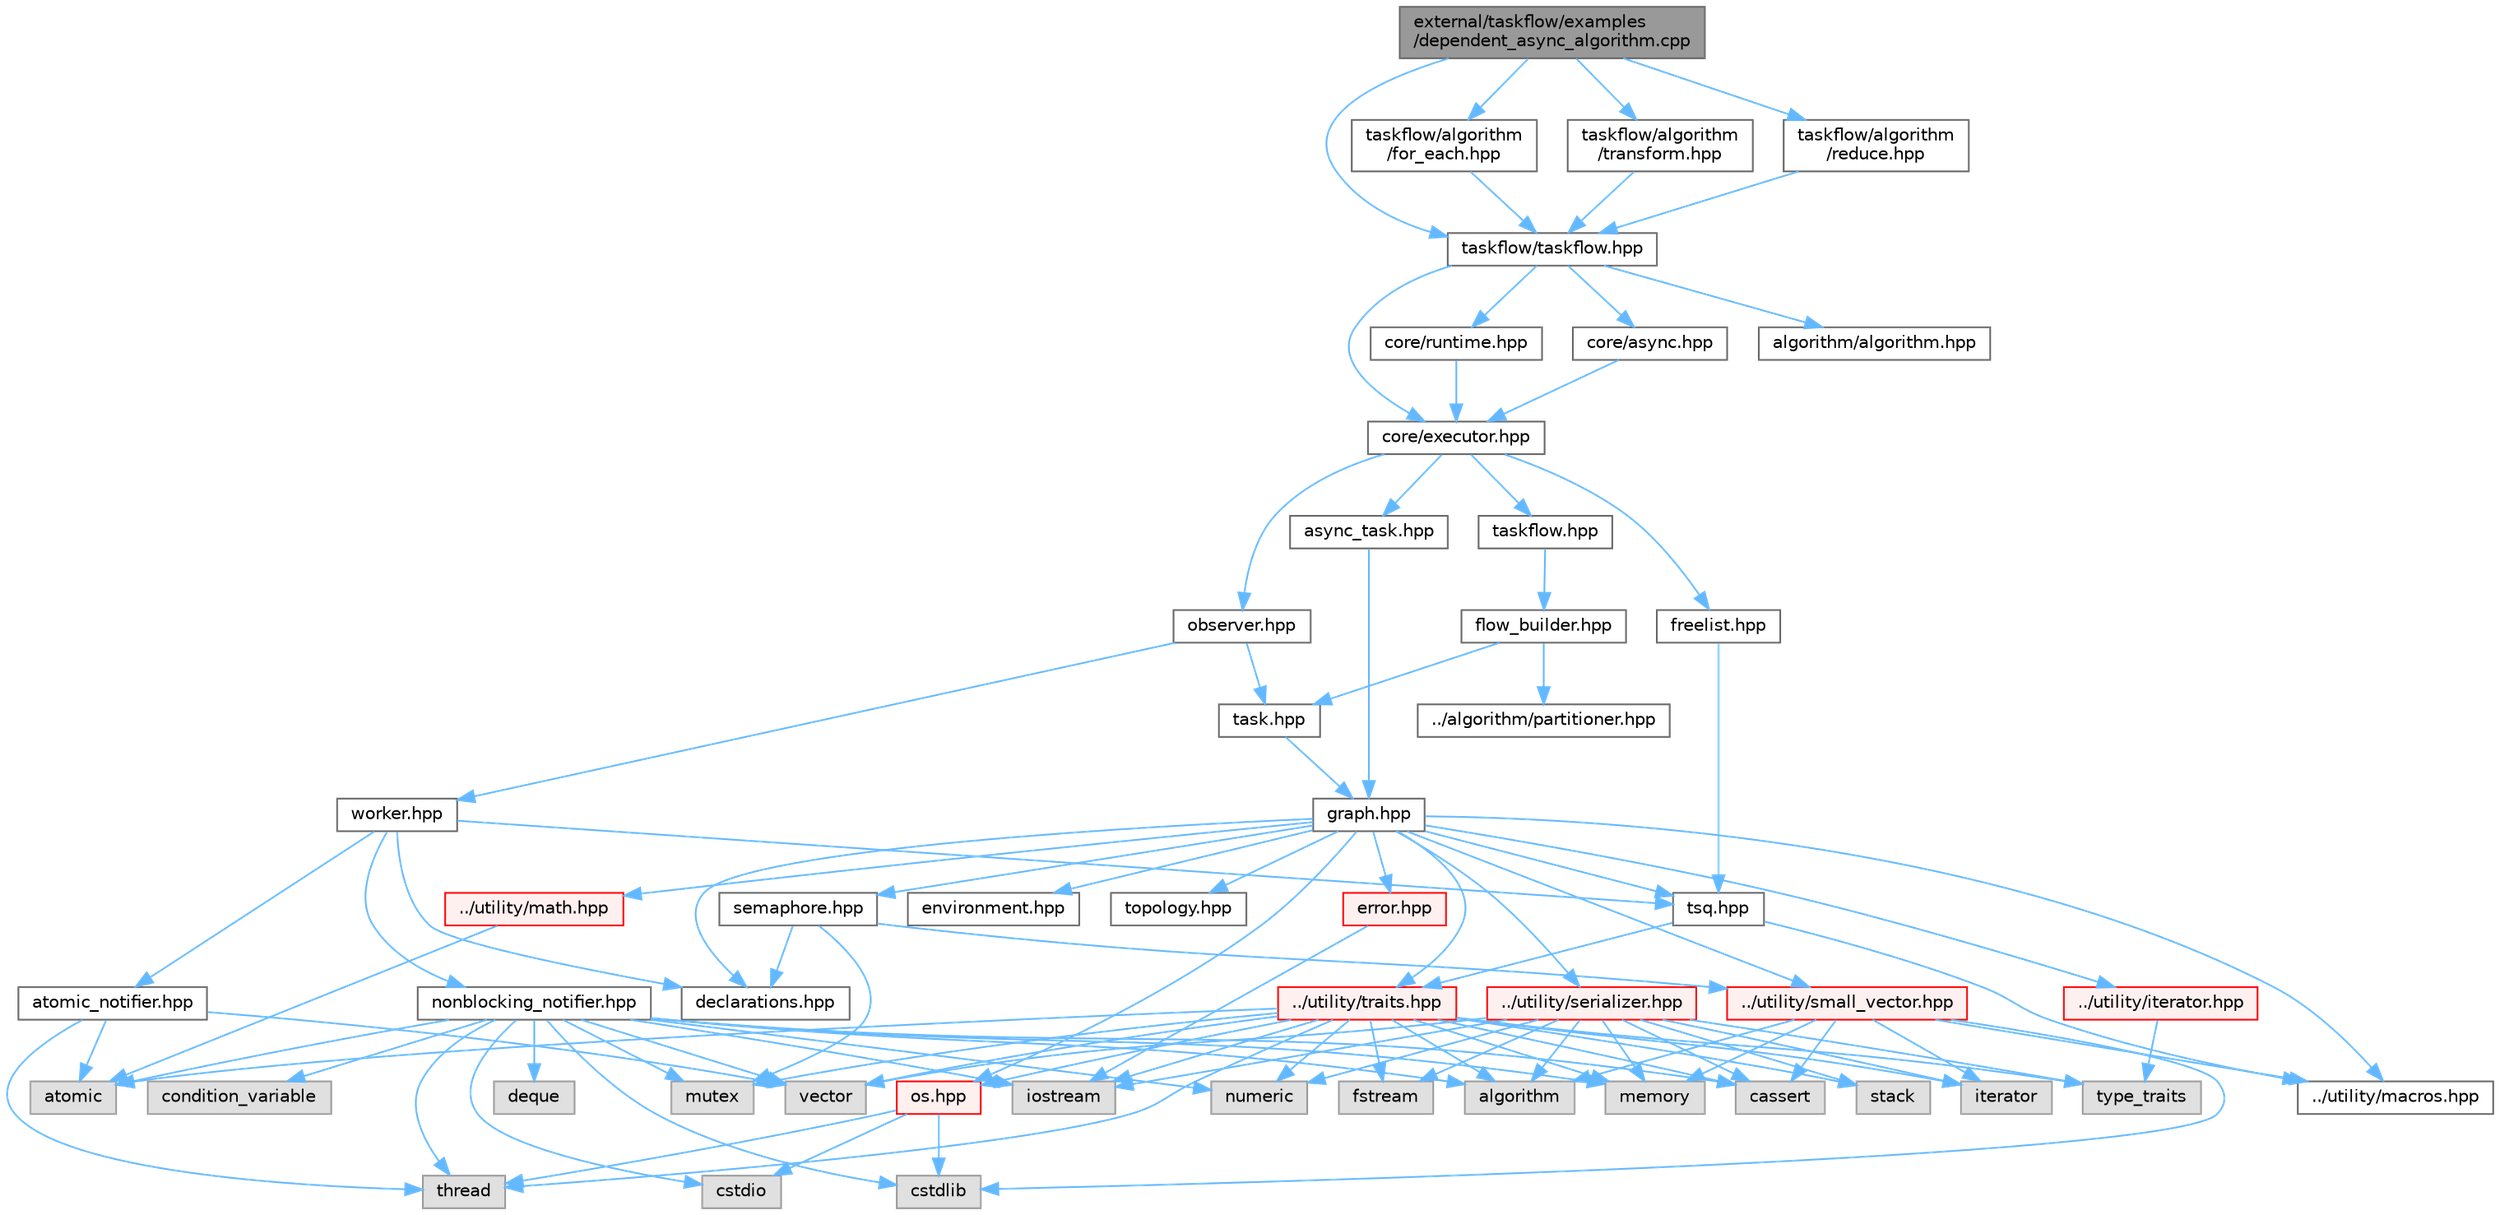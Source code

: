 digraph "external/taskflow/examples/dependent_async_algorithm.cpp"
{
 // LATEX_PDF_SIZE
  bgcolor="transparent";
  edge [fontname=Helvetica,fontsize=10,labelfontname=Helvetica,labelfontsize=10];
  node [fontname=Helvetica,fontsize=10,shape=box,height=0.2,width=0.4];
  Node1 [id="Node000001",label="external/taskflow/examples\l/dependent_async_algorithm.cpp",height=0.2,width=0.4,color="gray40", fillcolor="grey60", style="filled", fontcolor="black",tooltip=" "];
  Node1 -> Node2 [id="edge100_Node000001_Node000002",color="steelblue1",style="solid",tooltip=" "];
  Node2 [id="Node000002",label="taskflow/taskflow.hpp",height=0.2,width=0.4,color="grey40", fillcolor="white", style="filled",URL="$taskflow_8hpp.html",tooltip="main taskflow include file"];
  Node2 -> Node3 [id="edge101_Node000002_Node000003",color="steelblue1",style="solid",tooltip=" "];
  Node3 [id="Node000003",label="core/executor.hpp",height=0.2,width=0.4,color="grey40", fillcolor="white", style="filled",URL="$executor_8hpp.html",tooltip="executor include file"];
  Node3 -> Node4 [id="edge102_Node000003_Node000004",color="steelblue1",style="solid",tooltip=" "];
  Node4 [id="Node000004",label="observer.hpp",height=0.2,width=0.4,color="grey40", fillcolor="white", style="filled",URL="$observer_8hpp.html",tooltip="observer include file"];
  Node4 -> Node5 [id="edge103_Node000004_Node000005",color="steelblue1",style="solid",tooltip=" "];
  Node5 [id="Node000005",label="task.hpp",height=0.2,width=0.4,color="grey40", fillcolor="white", style="filled",URL="$task_8hpp.html",tooltip="task include file"];
  Node5 -> Node6 [id="edge104_Node000005_Node000006",color="steelblue1",style="solid",tooltip=" "];
  Node6 [id="Node000006",label="graph.hpp",height=0.2,width=0.4,color="grey40", fillcolor="white", style="filled",URL="$taskflow_2core_2graph_8hpp.html",tooltip="graph include file"];
  Node6 -> Node7 [id="edge105_Node000006_Node000007",color="steelblue1",style="solid",tooltip=" "];
  Node7 [id="Node000007",label="../utility/macros.hpp",height=0.2,width=0.4,color="grey40", fillcolor="white", style="filled",URL="$macros_8hpp.html",tooltip=" "];
  Node6 -> Node8 [id="edge106_Node000006_Node000008",color="steelblue1",style="solid",tooltip=" "];
  Node8 [id="Node000008",label="../utility/traits.hpp",height=0.2,width=0.4,color="red", fillcolor="#FFF0F0", style="filled",URL="$taskflow_2utility_2traits_8hpp.html",tooltip=" "];
  Node8 -> Node9 [id="edge107_Node000008_Node000009",color="steelblue1",style="solid",tooltip=" "];
  Node9 [id="Node000009",label="type_traits",height=0.2,width=0.4,color="grey60", fillcolor="#E0E0E0", style="filled",tooltip=" "];
  Node8 -> Node10 [id="edge108_Node000008_Node000010",color="steelblue1",style="solid",tooltip=" "];
  Node10 [id="Node000010",label="iterator",height=0.2,width=0.4,color="grey60", fillcolor="#E0E0E0", style="filled",tooltip=" "];
  Node8 -> Node11 [id="edge109_Node000008_Node000011",color="steelblue1",style="solid",tooltip=" "];
  Node11 [id="Node000011",label="iostream",height=0.2,width=0.4,color="grey60", fillcolor="#E0E0E0", style="filled",tooltip=" "];
  Node8 -> Node12 [id="edge110_Node000008_Node000012",color="steelblue1",style="solid",tooltip=" "];
  Node12 [id="Node000012",label="fstream",height=0.2,width=0.4,color="grey60", fillcolor="#E0E0E0", style="filled",tooltip=" "];
  Node8 -> Node13 [id="edge111_Node000008_Node000013",color="steelblue1",style="solid",tooltip=" "];
  Node13 [id="Node000013",label="mutex",height=0.2,width=0.4,color="grey60", fillcolor="#E0E0E0", style="filled",tooltip=" "];
  Node8 -> Node14 [id="edge112_Node000008_Node000014",color="steelblue1",style="solid",tooltip=" "];
  Node14 [id="Node000014",label="stack",height=0.2,width=0.4,color="grey60", fillcolor="#E0E0E0", style="filled",tooltip=" "];
  Node8 -> Node16 [id="edge113_Node000008_Node000016",color="steelblue1",style="solid",tooltip=" "];
  Node16 [id="Node000016",label="vector",height=0.2,width=0.4,color="grey60", fillcolor="#E0E0E0", style="filled",tooltip=" "];
  Node8 -> Node17 [id="edge114_Node000008_Node000017",color="steelblue1",style="solid",tooltip=" "];
  Node17 [id="Node000017",label="algorithm",height=0.2,width=0.4,color="grey60", fillcolor="#E0E0E0", style="filled",tooltip=" "];
  Node8 -> Node18 [id="edge115_Node000008_Node000018",color="steelblue1",style="solid",tooltip=" "];
  Node18 [id="Node000018",label="memory",height=0.2,width=0.4,color="grey60", fillcolor="#E0E0E0", style="filled",tooltip=" "];
  Node8 -> Node19 [id="edge116_Node000008_Node000019",color="steelblue1",style="solid",tooltip=" "];
  Node19 [id="Node000019",label="atomic",height=0.2,width=0.4,color="grey60", fillcolor="#E0E0E0", style="filled",tooltip=" "];
  Node8 -> Node20 [id="edge117_Node000008_Node000020",color="steelblue1",style="solid",tooltip=" "];
  Node20 [id="Node000020",label="thread",height=0.2,width=0.4,color="grey60", fillcolor="#E0E0E0", style="filled",tooltip=" "];
  Node8 -> Node27 [id="edge118_Node000008_Node000027",color="steelblue1",style="solid",tooltip=" "];
  Node27 [id="Node000027",label="numeric",height=0.2,width=0.4,color="grey60", fillcolor="#E0E0E0", style="filled",tooltip=" "];
  Node8 -> Node30 [id="edge119_Node000008_Node000030",color="steelblue1",style="solid",tooltip=" "];
  Node30 [id="Node000030",label="cassert",height=0.2,width=0.4,color="grey60", fillcolor="#E0E0E0", style="filled",tooltip=" "];
  Node8 -> Node36 [id="edge120_Node000008_Node000036",color="steelblue1",style="solid",tooltip=" "];
  Node36 [id="Node000036",label="os.hpp",height=0.2,width=0.4,color="red", fillcolor="#FFF0F0", style="filled",URL="$os_8hpp.html",tooltip=" "];
  Node36 -> Node37 [id="edge121_Node000036_Node000037",color="steelblue1",style="solid",tooltip=" "];
  Node37 [id="Node000037",label="cstdlib",height=0.2,width=0.4,color="grey60", fillcolor="#E0E0E0", style="filled",tooltip=" "];
  Node36 -> Node38 [id="edge122_Node000036_Node000038",color="steelblue1",style="solid",tooltip=" "];
  Node38 [id="Node000038",label="cstdio",height=0.2,width=0.4,color="grey60", fillcolor="#E0E0E0", style="filled",tooltip=" "];
  Node36 -> Node20 [id="edge123_Node000036_Node000020",color="steelblue1",style="solid",tooltip=" "];
  Node6 -> Node39 [id="edge124_Node000006_Node000039",color="steelblue1",style="solid",tooltip=" "];
  Node39 [id="Node000039",label="../utility/iterator.hpp",height=0.2,width=0.4,color="red", fillcolor="#FFF0F0", style="filled",URL="$iterator_8hpp.html",tooltip=" "];
  Node39 -> Node9 [id="edge125_Node000039_Node000009",color="steelblue1",style="solid",tooltip=" "];
  Node6 -> Node36 [id="edge126_Node000006_Node000036",color="steelblue1",style="solid",tooltip=" "];
  Node6 -> Node41 [id="edge127_Node000006_Node000041",color="steelblue1",style="solid",tooltip=" "];
  Node41 [id="Node000041",label="../utility/math.hpp",height=0.2,width=0.4,color="red", fillcolor="#FFF0F0", style="filled",URL="$math_8hpp.html",tooltip=" "];
  Node41 -> Node19 [id="edge128_Node000041_Node000019",color="steelblue1",style="solid",tooltip=" "];
  Node6 -> Node43 [id="edge129_Node000006_Node000043",color="steelblue1",style="solid",tooltip=" "];
  Node43 [id="Node000043",label="../utility/small_vector.hpp",height=0.2,width=0.4,color="red", fillcolor="#FFF0F0", style="filled",URL="$small__vector_8hpp.html",tooltip="small vector include file"];
  Node43 -> Node7 [id="edge130_Node000043_Node000007",color="steelblue1",style="solid",tooltip=" "];
  Node43 -> Node17 [id="edge131_Node000043_Node000017",color="steelblue1",style="solid",tooltip=" "];
  Node43 -> Node30 [id="edge132_Node000043_Node000030",color="steelblue1",style="solid",tooltip=" "];
  Node43 -> Node37 [id="edge133_Node000043_Node000037",color="steelblue1",style="solid",tooltip=" "];
  Node43 -> Node10 [id="edge134_Node000043_Node000010",color="steelblue1",style="solid",tooltip=" "];
  Node43 -> Node18 [id="edge135_Node000043_Node000018",color="steelblue1",style="solid",tooltip=" "];
  Node6 -> Node46 [id="edge136_Node000006_Node000046",color="steelblue1",style="solid",tooltip=" "];
  Node46 [id="Node000046",label="../utility/serializer.hpp",height=0.2,width=0.4,color="red", fillcolor="#FFF0F0", style="filled",URL="$taskflow_2utility_2serializer_8hpp.html",tooltip=" "];
  Node46 -> Node9 [id="edge137_Node000046_Node000009",color="steelblue1",style="solid",tooltip=" "];
  Node46 -> Node10 [id="edge138_Node000046_Node000010",color="steelblue1",style="solid",tooltip=" "];
  Node46 -> Node11 [id="edge139_Node000046_Node000011",color="steelblue1",style="solid",tooltip=" "];
  Node46 -> Node12 [id="edge140_Node000046_Node000012",color="steelblue1",style="solid",tooltip=" "];
  Node46 -> Node14 [id="edge141_Node000046_Node000014",color="steelblue1",style="solid",tooltip=" "];
  Node46 -> Node16 [id="edge142_Node000046_Node000016",color="steelblue1",style="solid",tooltip=" "];
  Node46 -> Node17 [id="edge143_Node000046_Node000017",color="steelblue1",style="solid",tooltip=" "];
  Node46 -> Node18 [id="edge144_Node000046_Node000018",color="steelblue1",style="solid",tooltip=" "];
  Node46 -> Node27 [id="edge145_Node000046_Node000027",color="steelblue1",style="solid",tooltip=" "];
  Node46 -> Node30 [id="edge146_Node000046_Node000030",color="steelblue1",style="solid",tooltip=" "];
  Node6 -> Node50 [id="edge147_Node000006_Node000050",color="steelblue1",style="solid",tooltip=" "];
  Node50 [id="Node000050",label="error.hpp",height=0.2,width=0.4,color="red", fillcolor="#FFF0F0", style="filled",URL="$error_8hpp.html",tooltip=" "];
  Node50 -> Node11 [id="edge148_Node000050_Node000011",color="steelblue1",style="solid",tooltip=" "];
  Node6 -> Node53 [id="edge149_Node000006_Node000053",color="steelblue1",style="solid",tooltip=" "];
  Node53 [id="Node000053",label="declarations.hpp",height=0.2,width=0.4,color="grey40", fillcolor="white", style="filled",URL="$declarations_8hpp.html",tooltip=" "];
  Node6 -> Node54 [id="edge150_Node000006_Node000054",color="steelblue1",style="solid",tooltip=" "];
  Node54 [id="Node000054",label="semaphore.hpp",height=0.2,width=0.4,color="grey40", fillcolor="white", style="filled",URL="$semaphore_8hpp.html",tooltip="semaphore include file"];
  Node54 -> Node13 [id="edge151_Node000054_Node000013",color="steelblue1",style="solid",tooltip=" "];
  Node54 -> Node53 [id="edge152_Node000054_Node000053",color="steelblue1",style="solid",tooltip=" "];
  Node54 -> Node43 [id="edge153_Node000054_Node000043",color="steelblue1",style="solid",tooltip=" "];
  Node6 -> Node55 [id="edge154_Node000006_Node000055",color="steelblue1",style="solid",tooltip=" "];
  Node55 [id="Node000055",label="environment.hpp",height=0.2,width=0.4,color="grey40", fillcolor="white", style="filled",URL="$environment_8hpp.html",tooltip=" "];
  Node6 -> Node56 [id="edge155_Node000006_Node000056",color="steelblue1",style="solid",tooltip=" "];
  Node56 [id="Node000056",label="topology.hpp",height=0.2,width=0.4,color="grey40", fillcolor="white", style="filled",URL="$topology_8hpp.html",tooltip=" "];
  Node6 -> Node57 [id="edge156_Node000006_Node000057",color="steelblue1",style="solid",tooltip=" "];
  Node57 [id="Node000057",label="tsq.hpp",height=0.2,width=0.4,color="grey40", fillcolor="white", style="filled",URL="$tsq_8hpp.html",tooltip="task queue include file"];
  Node57 -> Node7 [id="edge157_Node000057_Node000007",color="steelblue1",style="solid",tooltip=" "];
  Node57 -> Node8 [id="edge158_Node000057_Node000008",color="steelblue1",style="solid",tooltip=" "];
  Node4 -> Node58 [id="edge159_Node000004_Node000058",color="steelblue1",style="solid",tooltip=" "];
  Node58 [id="Node000058",label="worker.hpp",height=0.2,width=0.4,color="grey40", fillcolor="white", style="filled",URL="$worker_8hpp.html",tooltip="worker include file"];
  Node58 -> Node53 [id="edge160_Node000058_Node000053",color="steelblue1",style="solid",tooltip=" "];
  Node58 -> Node57 [id="edge161_Node000058_Node000057",color="steelblue1",style="solid",tooltip=" "];
  Node58 -> Node59 [id="edge162_Node000058_Node000059",color="steelblue1",style="solid",tooltip=" "];
  Node59 [id="Node000059",label="atomic_notifier.hpp",height=0.2,width=0.4,color="grey40", fillcolor="white", style="filled",URL="$atomic__notifier_8hpp.html",tooltip=" "];
  Node59 -> Node19 [id="edge163_Node000059_Node000019",color="steelblue1",style="solid",tooltip=" "];
  Node59 -> Node20 [id="edge164_Node000059_Node000020",color="steelblue1",style="solid",tooltip=" "];
  Node59 -> Node16 [id="edge165_Node000059_Node000016",color="steelblue1",style="solid",tooltip=" "];
  Node58 -> Node60 [id="edge166_Node000058_Node000060",color="steelblue1",style="solid",tooltip=" "];
  Node60 [id="Node000060",label="nonblocking_notifier.hpp",height=0.2,width=0.4,color="grey40", fillcolor="white", style="filled",URL="$nonblocking__notifier_8hpp.html",tooltip=" "];
  Node60 -> Node11 [id="edge167_Node000060_Node000011",color="steelblue1",style="solid",tooltip=" "];
  Node60 -> Node16 [id="edge168_Node000060_Node000016",color="steelblue1",style="solid",tooltip=" "];
  Node60 -> Node37 [id="edge169_Node000060_Node000037",color="steelblue1",style="solid",tooltip=" "];
  Node60 -> Node38 [id="edge170_Node000060_Node000038",color="steelblue1",style="solid",tooltip=" "];
  Node60 -> Node19 [id="edge171_Node000060_Node000019",color="steelblue1",style="solid",tooltip=" "];
  Node60 -> Node18 [id="edge172_Node000060_Node000018",color="steelblue1",style="solid",tooltip=" "];
  Node60 -> Node61 [id="edge173_Node000060_Node000061",color="steelblue1",style="solid",tooltip=" "];
  Node61 [id="Node000061",label="deque",height=0.2,width=0.4,color="grey60", fillcolor="#E0E0E0", style="filled",tooltip=" "];
  Node60 -> Node13 [id="edge174_Node000060_Node000013",color="steelblue1",style="solid",tooltip=" "];
  Node60 -> Node62 [id="edge175_Node000060_Node000062",color="steelblue1",style="solid",tooltip=" "];
  Node62 [id="Node000062",label="condition_variable",height=0.2,width=0.4,color="grey60", fillcolor="#E0E0E0", style="filled",tooltip=" "];
  Node60 -> Node20 [id="edge176_Node000060_Node000020",color="steelblue1",style="solid",tooltip=" "];
  Node60 -> Node17 [id="edge177_Node000060_Node000017",color="steelblue1",style="solid",tooltip=" "];
  Node60 -> Node27 [id="edge178_Node000060_Node000027",color="steelblue1",style="solid",tooltip=" "];
  Node60 -> Node30 [id="edge179_Node000060_Node000030",color="steelblue1",style="solid",tooltip=" "];
  Node3 -> Node63 [id="edge180_Node000003_Node000063",color="steelblue1",style="solid",tooltip=" "];
  Node63 [id="Node000063",label="taskflow.hpp",height=0.2,width=0.4,color="grey40", fillcolor="white", style="filled",URL="$core_2taskflow_8hpp.html",tooltip="taskflow include file"];
  Node63 -> Node64 [id="edge181_Node000063_Node000064",color="steelblue1",style="solid",tooltip=" "];
  Node64 [id="Node000064",label="flow_builder.hpp",height=0.2,width=0.4,color="grey40", fillcolor="white", style="filled",URL="$flow__builder_8hpp.html",tooltip="flow builder include file"];
  Node64 -> Node5 [id="edge182_Node000064_Node000005",color="steelblue1",style="solid",tooltip=" "];
  Node64 -> Node65 [id="edge183_Node000064_Node000065",color="steelblue1",style="solid",tooltip=" "];
  Node65 [id="Node000065",label="../algorithm/partitioner.hpp",height=0.2,width=0.4,color="grey40", fillcolor="white", style="filled",URL="$partitioner_8hpp.html",tooltip="partitioner include file"];
  Node3 -> Node66 [id="edge184_Node000003_Node000066",color="steelblue1",style="solid",tooltip=" "];
  Node66 [id="Node000066",label="async_task.hpp",height=0.2,width=0.4,color="grey40", fillcolor="white", style="filled",URL="$taskflow_2core_2async__task_8hpp.html",tooltip="asynchronous task include file"];
  Node66 -> Node6 [id="edge185_Node000066_Node000006",color="steelblue1",style="solid",tooltip=" "];
  Node3 -> Node67 [id="edge186_Node000003_Node000067",color="steelblue1",style="solid",tooltip=" "];
  Node67 [id="Node000067",label="freelist.hpp",height=0.2,width=0.4,color="grey40", fillcolor="white", style="filled",URL="$freelist_8hpp.html",tooltip=" "];
  Node67 -> Node57 [id="edge187_Node000067_Node000057",color="steelblue1",style="solid",tooltip=" "];
  Node2 -> Node68 [id="edge188_Node000002_Node000068",color="steelblue1",style="solid",tooltip=" "];
  Node68 [id="Node000068",label="core/runtime.hpp",height=0.2,width=0.4,color="grey40", fillcolor="white", style="filled",URL="$runtime_8hpp.html",tooltip=" "];
  Node68 -> Node3 [id="edge189_Node000068_Node000003",color="steelblue1",style="solid",tooltip=" "];
  Node2 -> Node69 [id="edge190_Node000002_Node000069",color="steelblue1",style="solid",tooltip=" "];
  Node69 [id="Node000069",label="core/async.hpp",height=0.2,width=0.4,color="grey40", fillcolor="white", style="filled",URL="$async_8hpp.html",tooltip=" "];
  Node69 -> Node3 [id="edge191_Node000069_Node000003",color="steelblue1",style="solid",tooltip=" "];
  Node2 -> Node70 [id="edge192_Node000002_Node000070",color="steelblue1",style="solid",tooltip=" "];
  Node70 [id="Node000070",label="algorithm/algorithm.hpp",height=0.2,width=0.4,color="grey40", fillcolor="white", style="filled",URL="$algorithm_8hpp.html",tooltip=" "];
  Node1 -> Node71 [id="edge193_Node000001_Node000071",color="steelblue1",style="solid",tooltip=" "];
  Node71 [id="Node000071",label="taskflow/algorithm\l/for_each.hpp",height=0.2,width=0.4,color="grey40", fillcolor="white", style="filled",URL="$taskflow_2algorithm_2for__each_8hpp.html",tooltip=" "];
  Node71 -> Node2 [id="edge194_Node000071_Node000002",color="steelblue1",style="solid",tooltip=" "];
  Node1 -> Node72 [id="edge195_Node000001_Node000072",color="steelblue1",style="solid",tooltip=" "];
  Node72 [id="Node000072",label="taskflow/algorithm\l/transform.hpp",height=0.2,width=0.4,color="grey40", fillcolor="white", style="filled",URL="$algorithm_2transform_8hpp.html",tooltip=" "];
  Node72 -> Node2 [id="edge196_Node000072_Node000002",color="steelblue1",style="solid",tooltip=" "];
  Node1 -> Node73 [id="edge197_Node000001_Node000073",color="steelblue1",style="solid",tooltip=" "];
  Node73 [id="Node000073",label="taskflow/algorithm\l/reduce.hpp",height=0.2,width=0.4,color="grey40", fillcolor="white", style="filled",URL="$taskflow_2algorithm_2reduce_8hpp.html",tooltip=" "];
  Node73 -> Node2 [id="edge198_Node000073_Node000002",color="steelblue1",style="solid",tooltip=" "];
}

